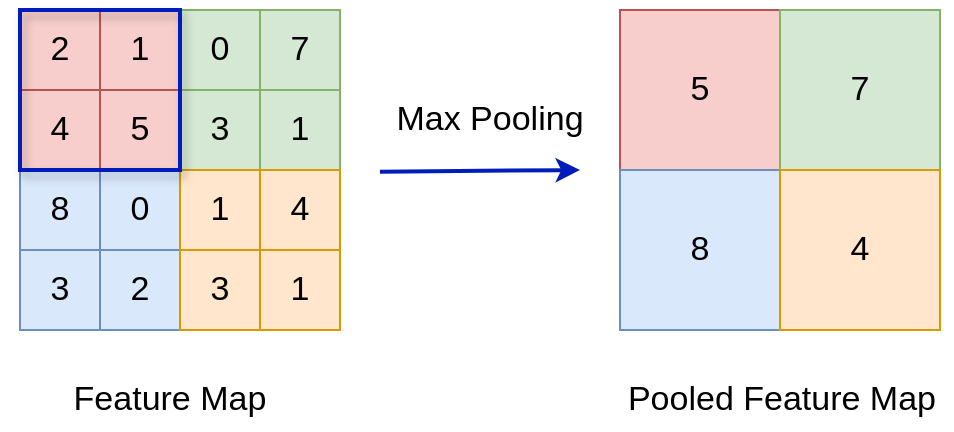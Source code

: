 <mxfile version="17.1.5" type="github">
  <diagram id="Hkg-wx3vcTsupOuBgx6i" name="Page-1">
    <mxGraphModel dx="1713" dy="1075" grid="0" gridSize="10" guides="1" tooltips="1" connect="1" arrows="1" fold="1" page="1" pageScale="1" pageWidth="1169" pageHeight="827" math="0" shadow="0">
      <root>
        <mxCell id="0" />
        <mxCell id="1" parent="0" />
        <mxCell id="SnnmvcoWV1RyyUwpaipS-1" value="" style="whiteSpace=wrap;html=1;aspect=fixed;fillColor=#f8cecc;strokeColor=#b85450;gradientColor=none;" parent="1" vertex="1">
          <mxGeometry x="40" y="80" width="40" height="40" as="geometry" />
        </mxCell>
        <mxCell id="SnnmvcoWV1RyyUwpaipS-2" value="" style="whiteSpace=wrap;html=1;aspect=fixed;fillColor=#f8cecc;strokeColor=#b85450;gradientColor=none;" parent="1" vertex="1">
          <mxGeometry x="80" y="80" width="40" height="40" as="geometry" />
        </mxCell>
        <mxCell id="SnnmvcoWV1RyyUwpaipS-3" value="" style="whiteSpace=wrap;html=1;aspect=fixed;fillColor=#d5e8d4;strokeColor=#82b366;" parent="1" vertex="1">
          <mxGeometry x="120" y="80" width="40" height="40" as="geometry" />
        </mxCell>
        <mxCell id="SnnmvcoWV1RyyUwpaipS-4" value="" style="whiteSpace=wrap;html=1;aspect=fixed;fillColor=#d5e8d4;strokeColor=#82b366;" parent="1" vertex="1">
          <mxGeometry x="160" y="80" width="40" height="40" as="geometry" />
        </mxCell>
        <mxCell id="SnnmvcoWV1RyyUwpaipS-5" value="" style="whiteSpace=wrap;html=1;aspect=fixed;fillColor=#f8cecc;strokeColor=#b85450;" parent="1" vertex="1">
          <mxGeometry x="340" y="80" width="80" height="80" as="geometry" />
        </mxCell>
        <mxCell id="SnnmvcoWV1RyyUwpaipS-6" value="" style="whiteSpace=wrap;html=1;aspect=fixed;fillColor=#f8cecc;strokeColor=#b85450;gradientColor=none;" parent="1" vertex="1">
          <mxGeometry x="40" y="120" width="40" height="40" as="geometry" />
        </mxCell>
        <mxCell id="SnnmvcoWV1RyyUwpaipS-7" value="" style="whiteSpace=wrap;html=1;aspect=fixed;fillColor=#f8cecc;strokeColor=#b85450;gradientColor=none;" parent="1" vertex="1">
          <mxGeometry x="80" y="120" width="40" height="40" as="geometry" />
        </mxCell>
        <mxCell id="SnnmvcoWV1RyyUwpaipS-8" value="" style="whiteSpace=wrap;html=1;aspect=fixed;fillColor=#d5e8d4;strokeColor=#82b366;" parent="1" vertex="1">
          <mxGeometry x="120" y="120" width="40" height="40" as="geometry" />
        </mxCell>
        <mxCell id="SnnmvcoWV1RyyUwpaipS-9" value="" style="whiteSpace=wrap;html=1;aspect=fixed;fillColor=#d5e8d4;strokeColor=#82b366;" parent="1" vertex="1">
          <mxGeometry x="160" y="120" width="40" height="40" as="geometry" />
        </mxCell>
        <mxCell id="SnnmvcoWV1RyyUwpaipS-10" value="" style="whiteSpace=wrap;html=1;aspect=fixed;fillColor=#dae8fc;strokeColor=#6c8ebf;" parent="1" vertex="1">
          <mxGeometry x="40" y="160" width="40" height="40" as="geometry" />
        </mxCell>
        <mxCell id="SnnmvcoWV1RyyUwpaipS-11" value="" style="whiteSpace=wrap;html=1;aspect=fixed;fillColor=#dae8fc;strokeColor=#6c8ebf;" parent="1" vertex="1">
          <mxGeometry x="80" y="160" width="40" height="40" as="geometry" />
        </mxCell>
        <mxCell id="SnnmvcoWV1RyyUwpaipS-12" value="" style="whiteSpace=wrap;html=1;aspect=fixed;fillColor=#ffe6cc;strokeColor=#d79b00;" parent="1" vertex="1">
          <mxGeometry x="120" y="160" width="40" height="40" as="geometry" />
        </mxCell>
        <mxCell id="SnnmvcoWV1RyyUwpaipS-13" value="" style="whiteSpace=wrap;html=1;aspect=fixed;fillColor=#ffe6cc;strokeColor=#d79b00;" parent="1" vertex="1">
          <mxGeometry x="160" y="160" width="40" height="40" as="geometry" />
        </mxCell>
        <mxCell id="SnnmvcoWV1RyyUwpaipS-14" value="" style="whiteSpace=wrap;html=1;aspect=fixed;fillColor=#dae8fc;strokeColor=#6c8ebf;" parent="1" vertex="1">
          <mxGeometry x="40" y="200" width="40" height="40" as="geometry" />
        </mxCell>
        <mxCell id="SnnmvcoWV1RyyUwpaipS-15" value="" style="whiteSpace=wrap;html=1;aspect=fixed;fillColor=#dae8fc;strokeColor=#6c8ebf;" parent="1" vertex="1">
          <mxGeometry x="80" y="200" width="40" height="40" as="geometry" />
        </mxCell>
        <mxCell id="SnnmvcoWV1RyyUwpaipS-16" value="" style="whiteSpace=wrap;html=1;aspect=fixed;fillColor=#ffe6cc;strokeColor=#d79b00;" parent="1" vertex="1">
          <mxGeometry x="120" y="200" width="40" height="40" as="geometry" />
        </mxCell>
        <mxCell id="SnnmvcoWV1RyyUwpaipS-17" value="" style="whiteSpace=wrap;html=1;aspect=fixed;fillColor=#ffe6cc;strokeColor=#d79b00;" parent="1" vertex="1">
          <mxGeometry x="160" y="200" width="40" height="40" as="geometry" />
        </mxCell>
        <mxCell id="SnnmvcoWV1RyyUwpaipS-18" value="" style="whiteSpace=wrap;html=1;aspect=fixed;fillColor=#dae8fc;strokeColor=#6c8ebf;" parent="1" vertex="1">
          <mxGeometry x="340" y="160" width="80" height="80" as="geometry" />
        </mxCell>
        <mxCell id="SnnmvcoWV1RyyUwpaipS-19" value="" style="whiteSpace=wrap;html=1;aspect=fixed;fillColor=#d5e8d4;strokeColor=#82b366;" parent="1" vertex="1">
          <mxGeometry x="420" y="80" width="80" height="80" as="geometry" />
        </mxCell>
        <mxCell id="SnnmvcoWV1RyyUwpaipS-20" value="" style="whiteSpace=wrap;html=1;aspect=fixed;fillColor=#ffe6cc;strokeColor=#d79b00;" parent="1" vertex="1">
          <mxGeometry x="420" y="160" width="80" height="80" as="geometry" />
        </mxCell>
        <mxCell id="SnnmvcoWV1RyyUwpaipS-21" value="2" style="text;html=1;strokeColor=none;fillColor=none;align=center;verticalAlign=middle;whiteSpace=wrap;rounded=0;fontSize=17;" parent="1" vertex="1">
          <mxGeometry x="30" y="85" width="60" height="30" as="geometry" />
        </mxCell>
        <mxCell id="SnnmvcoWV1RyyUwpaipS-22" value="1" style="text;html=1;strokeColor=none;fillColor=none;align=center;verticalAlign=middle;whiteSpace=wrap;rounded=0;fontSize=17;" parent="1" vertex="1">
          <mxGeometry x="70" y="85" width="60" height="30" as="geometry" />
        </mxCell>
        <mxCell id="SnnmvcoWV1RyyUwpaipS-23" value="0" style="text;html=1;strokeColor=none;fillColor=none;align=center;verticalAlign=middle;whiteSpace=wrap;rounded=0;fontSize=17;" parent="1" vertex="1">
          <mxGeometry x="110" y="85" width="60" height="30" as="geometry" />
        </mxCell>
        <mxCell id="SnnmvcoWV1RyyUwpaipS-24" value="7" style="text;html=1;strokeColor=none;fillColor=none;align=center;verticalAlign=middle;whiteSpace=wrap;rounded=0;fontSize=17;" parent="1" vertex="1">
          <mxGeometry x="150" y="85" width="60" height="30" as="geometry" />
        </mxCell>
        <mxCell id="SnnmvcoWV1RyyUwpaipS-25" value="4" style="text;html=1;strokeColor=none;fillColor=none;align=center;verticalAlign=middle;whiteSpace=wrap;rounded=0;fontSize=17;" parent="1" vertex="1">
          <mxGeometry x="30" y="125" width="60" height="30" as="geometry" />
        </mxCell>
        <mxCell id="SnnmvcoWV1RyyUwpaipS-26" value="5" style="text;html=1;strokeColor=none;fillColor=none;align=center;verticalAlign=middle;whiteSpace=wrap;rounded=0;fontSize=17;" parent="1" vertex="1">
          <mxGeometry x="70" y="125" width="60" height="30" as="geometry" />
        </mxCell>
        <mxCell id="SnnmvcoWV1RyyUwpaipS-27" value="3" style="text;html=1;strokeColor=none;fillColor=none;align=center;verticalAlign=middle;whiteSpace=wrap;rounded=0;fontSize=17;" parent="1" vertex="1">
          <mxGeometry x="110" y="125" width="60" height="30" as="geometry" />
        </mxCell>
        <mxCell id="SnnmvcoWV1RyyUwpaipS-28" value="1" style="text;html=1;strokeColor=none;fillColor=none;align=center;verticalAlign=middle;whiteSpace=wrap;rounded=0;fontSize=17;" parent="1" vertex="1">
          <mxGeometry x="150" y="125" width="60" height="30" as="geometry" />
        </mxCell>
        <mxCell id="SnnmvcoWV1RyyUwpaipS-29" value="8" style="text;html=1;strokeColor=none;fillColor=none;align=center;verticalAlign=middle;whiteSpace=wrap;rounded=0;fontSize=17;" parent="1" vertex="1">
          <mxGeometry x="30" y="165" width="60" height="30" as="geometry" />
        </mxCell>
        <mxCell id="SnnmvcoWV1RyyUwpaipS-30" value="0" style="text;html=1;strokeColor=none;fillColor=none;align=center;verticalAlign=middle;whiteSpace=wrap;rounded=0;fontSize=17;" parent="1" vertex="1">
          <mxGeometry x="70" y="165" width="60" height="30" as="geometry" />
        </mxCell>
        <mxCell id="SnnmvcoWV1RyyUwpaipS-31" value="1" style="text;html=1;strokeColor=none;fillColor=none;align=center;verticalAlign=middle;whiteSpace=wrap;rounded=0;fontSize=17;" parent="1" vertex="1">
          <mxGeometry x="110" y="165" width="60" height="30" as="geometry" />
        </mxCell>
        <mxCell id="SnnmvcoWV1RyyUwpaipS-32" value="4" style="text;html=1;strokeColor=none;fillColor=none;align=center;verticalAlign=middle;whiteSpace=wrap;rounded=0;fontSize=17;" parent="1" vertex="1">
          <mxGeometry x="150" y="165" width="60" height="30" as="geometry" />
        </mxCell>
        <mxCell id="SnnmvcoWV1RyyUwpaipS-33" value="1" style="text;html=1;strokeColor=none;fillColor=none;align=center;verticalAlign=middle;whiteSpace=wrap;rounded=0;fontSize=17;" parent="1" vertex="1">
          <mxGeometry x="150" y="205" width="60" height="30" as="geometry" />
        </mxCell>
        <mxCell id="SnnmvcoWV1RyyUwpaipS-34" value="3" style="text;html=1;strokeColor=none;fillColor=none;align=center;verticalAlign=middle;whiteSpace=wrap;rounded=0;fontSize=17;" parent="1" vertex="1">
          <mxGeometry x="30" y="205" width="60" height="30" as="geometry" />
        </mxCell>
        <mxCell id="SnnmvcoWV1RyyUwpaipS-35" value="2" style="text;html=1;strokeColor=none;fillColor=none;align=center;verticalAlign=middle;whiteSpace=wrap;rounded=0;fontSize=17;" parent="1" vertex="1">
          <mxGeometry x="70" y="205" width="60" height="30" as="geometry" />
        </mxCell>
        <mxCell id="SnnmvcoWV1RyyUwpaipS-37" value="3" style="text;html=1;strokeColor=none;fillColor=none;align=center;verticalAlign=middle;whiteSpace=wrap;rounded=0;fontSize=17;" parent="1" vertex="1">
          <mxGeometry x="110" y="205" width="60" height="30" as="geometry" />
        </mxCell>
        <mxCell id="SnnmvcoWV1RyyUwpaipS-40" value="5" style="text;html=1;strokeColor=none;fillColor=none;align=center;verticalAlign=middle;whiteSpace=wrap;rounded=0;fontSize=17;" parent="1" vertex="1">
          <mxGeometry x="350" y="105" width="60" height="30" as="geometry" />
        </mxCell>
        <mxCell id="SnnmvcoWV1RyyUwpaipS-41" value="7" style="text;html=1;strokeColor=none;fillColor=none;align=center;verticalAlign=middle;whiteSpace=wrap;rounded=0;fontSize=17;" parent="1" vertex="1">
          <mxGeometry x="430" y="105" width="60" height="30" as="geometry" />
        </mxCell>
        <mxCell id="SnnmvcoWV1RyyUwpaipS-42" value="8" style="text;html=1;strokeColor=none;fillColor=none;align=center;verticalAlign=middle;whiteSpace=wrap;rounded=0;fontSize=17;" parent="1" vertex="1">
          <mxGeometry x="350" y="185" width="60" height="30" as="geometry" />
        </mxCell>
        <mxCell id="SnnmvcoWV1RyyUwpaipS-43" value="4" style="text;html=1;strokeColor=none;fillColor=none;align=center;verticalAlign=middle;whiteSpace=wrap;rounded=0;fontSize=17;" parent="1" vertex="1">
          <mxGeometry x="430" y="185" width="60" height="30" as="geometry" />
        </mxCell>
        <mxCell id="SnnmvcoWV1RyyUwpaipS-44" value="Feature Map" style="text;html=1;strokeColor=none;fillColor=none;align=center;verticalAlign=middle;whiteSpace=wrap;rounded=0;fontSize=17;" parent="1" vertex="1">
          <mxGeometry x="60" y="260" width="110" height="30" as="geometry" />
        </mxCell>
        <mxCell id="SnnmvcoWV1RyyUwpaipS-45" value="" style="endArrow=classic;html=1;rounded=0;fontSize=17;strokeWidth=2;fillColor=#0050ef;strokeColor=#001DBC;" parent="1" edge="1">
          <mxGeometry width="50" height="50" relative="1" as="geometry">
            <mxPoint x="220" y="160.83" as="sourcePoint" />
            <mxPoint x="320" y="160" as="targetPoint" />
          </mxGeometry>
        </mxCell>
        <mxCell id="SnnmvcoWV1RyyUwpaipS-46" value="Max Pooling" style="text;html=1;strokeColor=none;fillColor=none;align=center;verticalAlign=middle;whiteSpace=wrap;rounded=0;fontSize=17;" parent="1" vertex="1">
          <mxGeometry x="220" y="120" width="110" height="30" as="geometry" />
        </mxCell>
        <mxCell id="SnnmvcoWV1RyyUwpaipS-47" value="Pooled Feature Map" style="text;html=1;strokeColor=none;fillColor=none;align=center;verticalAlign=middle;whiteSpace=wrap;rounded=0;fontSize=17;" parent="1" vertex="1">
          <mxGeometry x="336" y="260" width="170" height="30" as="geometry" />
        </mxCell>
        <mxCell id="5_Nc_LdOrjFxVQB2nkYs-1" value="" style="whiteSpace=wrap;html=1;aspect=fixed;strokeWidth=2;fillColor=none;fontColor=#ffffff;strokeColor=#001DBC;rounded=0;glass=0;shadow=1;" vertex="1" parent="1">
          <mxGeometry x="40" y="80" width="80" height="80" as="geometry" />
        </mxCell>
      </root>
    </mxGraphModel>
  </diagram>
</mxfile>
